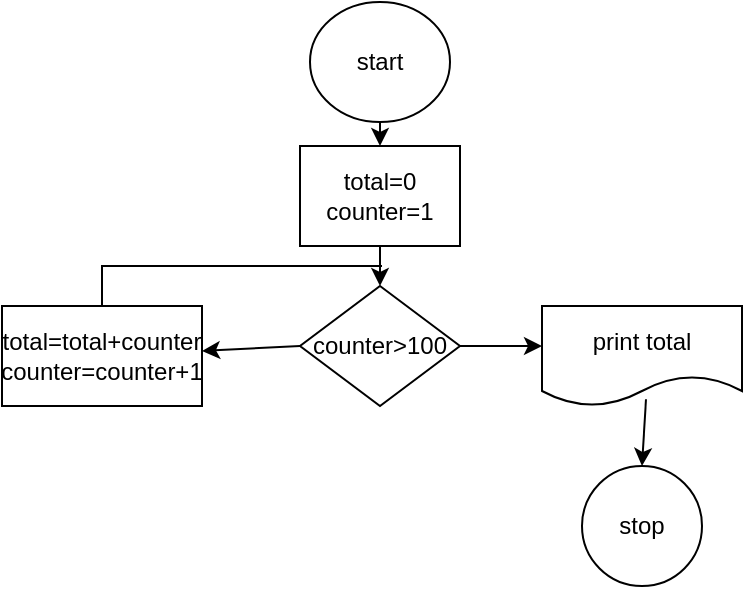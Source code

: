 <mxfile version="20.6.2" type="device"><diagram id="wrTYS9o0f-YgPSyVax5f" name="Page-1"><mxGraphModel dx="412" dy="604" grid="1" gridSize="10" guides="1" tooltips="1" connect="1" arrows="1" fold="1" page="1" pageScale="1" pageWidth="850" pageHeight="1100" math="0" shadow="0"><root><mxCell id="0"/><mxCell id="1" parent="0"/><mxCell id="2sAdwVOCiP1yspQ0LgCh-1" value="start" style="ellipse;whiteSpace=wrap;html=1;" vertex="1" parent="1"><mxGeometry x="164" y="48" width="70" height="60" as="geometry"/></mxCell><mxCell id="2sAdwVOCiP1yspQ0LgCh-2" value="total=0&lt;br&gt;counter=1" style="rounded=0;whiteSpace=wrap;html=1;" vertex="1" parent="1"><mxGeometry x="159" y="120" width="80" height="50" as="geometry"/></mxCell><mxCell id="2sAdwVOCiP1yspQ0LgCh-3" value="counter&amp;gt;100" style="rhombus;whiteSpace=wrap;html=1;" vertex="1" parent="1"><mxGeometry x="159" y="190" width="80" height="60" as="geometry"/></mxCell><mxCell id="2sAdwVOCiP1yspQ0LgCh-4" value="total=total+counter&lt;br&gt;counter=counter+1" style="rounded=0;whiteSpace=wrap;html=1;" vertex="1" parent="1"><mxGeometry x="10" y="200" width="100" height="50" as="geometry"/></mxCell><mxCell id="2sAdwVOCiP1yspQ0LgCh-5" value="print total" style="shape=document;whiteSpace=wrap;html=1;boundedLbl=1;" vertex="1" parent="1"><mxGeometry x="280" y="200" width="100" height="50" as="geometry"/></mxCell><mxCell id="2sAdwVOCiP1yspQ0LgCh-6" value="stop" style="ellipse;whiteSpace=wrap;html=1;aspect=fixed;" vertex="1" parent="1"><mxGeometry x="300" y="280" width="60" height="60" as="geometry"/></mxCell><mxCell id="2sAdwVOCiP1yspQ0LgCh-7" value="" style="endArrow=classic;html=1;rounded=0;exitX=0.5;exitY=1;exitDx=0;exitDy=0;entryX=0.5;entryY=0;entryDx=0;entryDy=0;" edge="1" parent="1" source="2sAdwVOCiP1yspQ0LgCh-1" target="2sAdwVOCiP1yspQ0LgCh-2"><mxGeometry width="50" height="50" relative="1" as="geometry"><mxPoint x="120" y="220" as="sourcePoint"/><mxPoint x="170" y="170" as="targetPoint"/></mxGeometry></mxCell><mxCell id="2sAdwVOCiP1yspQ0LgCh-8" value="" style="endArrow=classic;html=1;rounded=0;exitX=0.5;exitY=1;exitDx=0;exitDy=0;entryX=0.5;entryY=0;entryDx=0;entryDy=0;" edge="1" parent="1" source="2sAdwVOCiP1yspQ0LgCh-2" target="2sAdwVOCiP1yspQ0LgCh-3"><mxGeometry width="50" height="50" relative="1" as="geometry"><mxPoint x="120" y="220" as="sourcePoint"/><mxPoint x="170" y="170" as="targetPoint"/><Array as="points"/></mxGeometry></mxCell><mxCell id="2sAdwVOCiP1yspQ0LgCh-10" value="" style="endArrow=classic;html=1;rounded=0;exitX=1;exitY=0.5;exitDx=0;exitDy=0;" edge="1" parent="1" source="2sAdwVOCiP1yspQ0LgCh-3"><mxGeometry width="50" height="50" relative="1" as="geometry"><mxPoint x="120" y="220" as="sourcePoint"/><mxPoint x="280" y="220" as="targetPoint"/></mxGeometry></mxCell><mxCell id="2sAdwVOCiP1yspQ0LgCh-12" value="" style="endArrow=classic;html=1;rounded=0;exitX=0;exitY=0.5;exitDx=0;exitDy=0;" edge="1" parent="1" source="2sAdwVOCiP1yspQ0LgCh-3" target="2sAdwVOCiP1yspQ0LgCh-4"><mxGeometry width="50" height="50" relative="1" as="geometry"><mxPoint x="170" y="350" as="sourcePoint"/><mxPoint x="220" y="300" as="targetPoint"/></mxGeometry></mxCell><mxCell id="2sAdwVOCiP1yspQ0LgCh-13" value="" style="endArrow=classic;html=1;rounded=0;exitX=0.52;exitY=0.932;exitDx=0;exitDy=0;exitPerimeter=0;entryX=0.5;entryY=0;entryDx=0;entryDy=0;" edge="1" parent="1" source="2sAdwVOCiP1yspQ0LgCh-5" target="2sAdwVOCiP1yspQ0LgCh-6"><mxGeometry width="50" height="50" relative="1" as="geometry"><mxPoint x="220" y="390" as="sourcePoint"/><mxPoint x="270" y="340" as="targetPoint"/></mxGeometry></mxCell><mxCell id="2sAdwVOCiP1yspQ0LgCh-14" value="" style="endArrow=none;html=1;rounded=0;exitX=0.5;exitY=0;exitDx=0;exitDy=0;" edge="1" parent="1" source="2sAdwVOCiP1yspQ0LgCh-4"><mxGeometry width="50" height="50" relative="1" as="geometry"><mxPoint x="60" y="180" as="sourcePoint"/><mxPoint x="200" y="180" as="targetPoint"/><Array as="points"><mxPoint x="60" y="180"/></Array></mxGeometry></mxCell></root></mxGraphModel></diagram></mxfile>